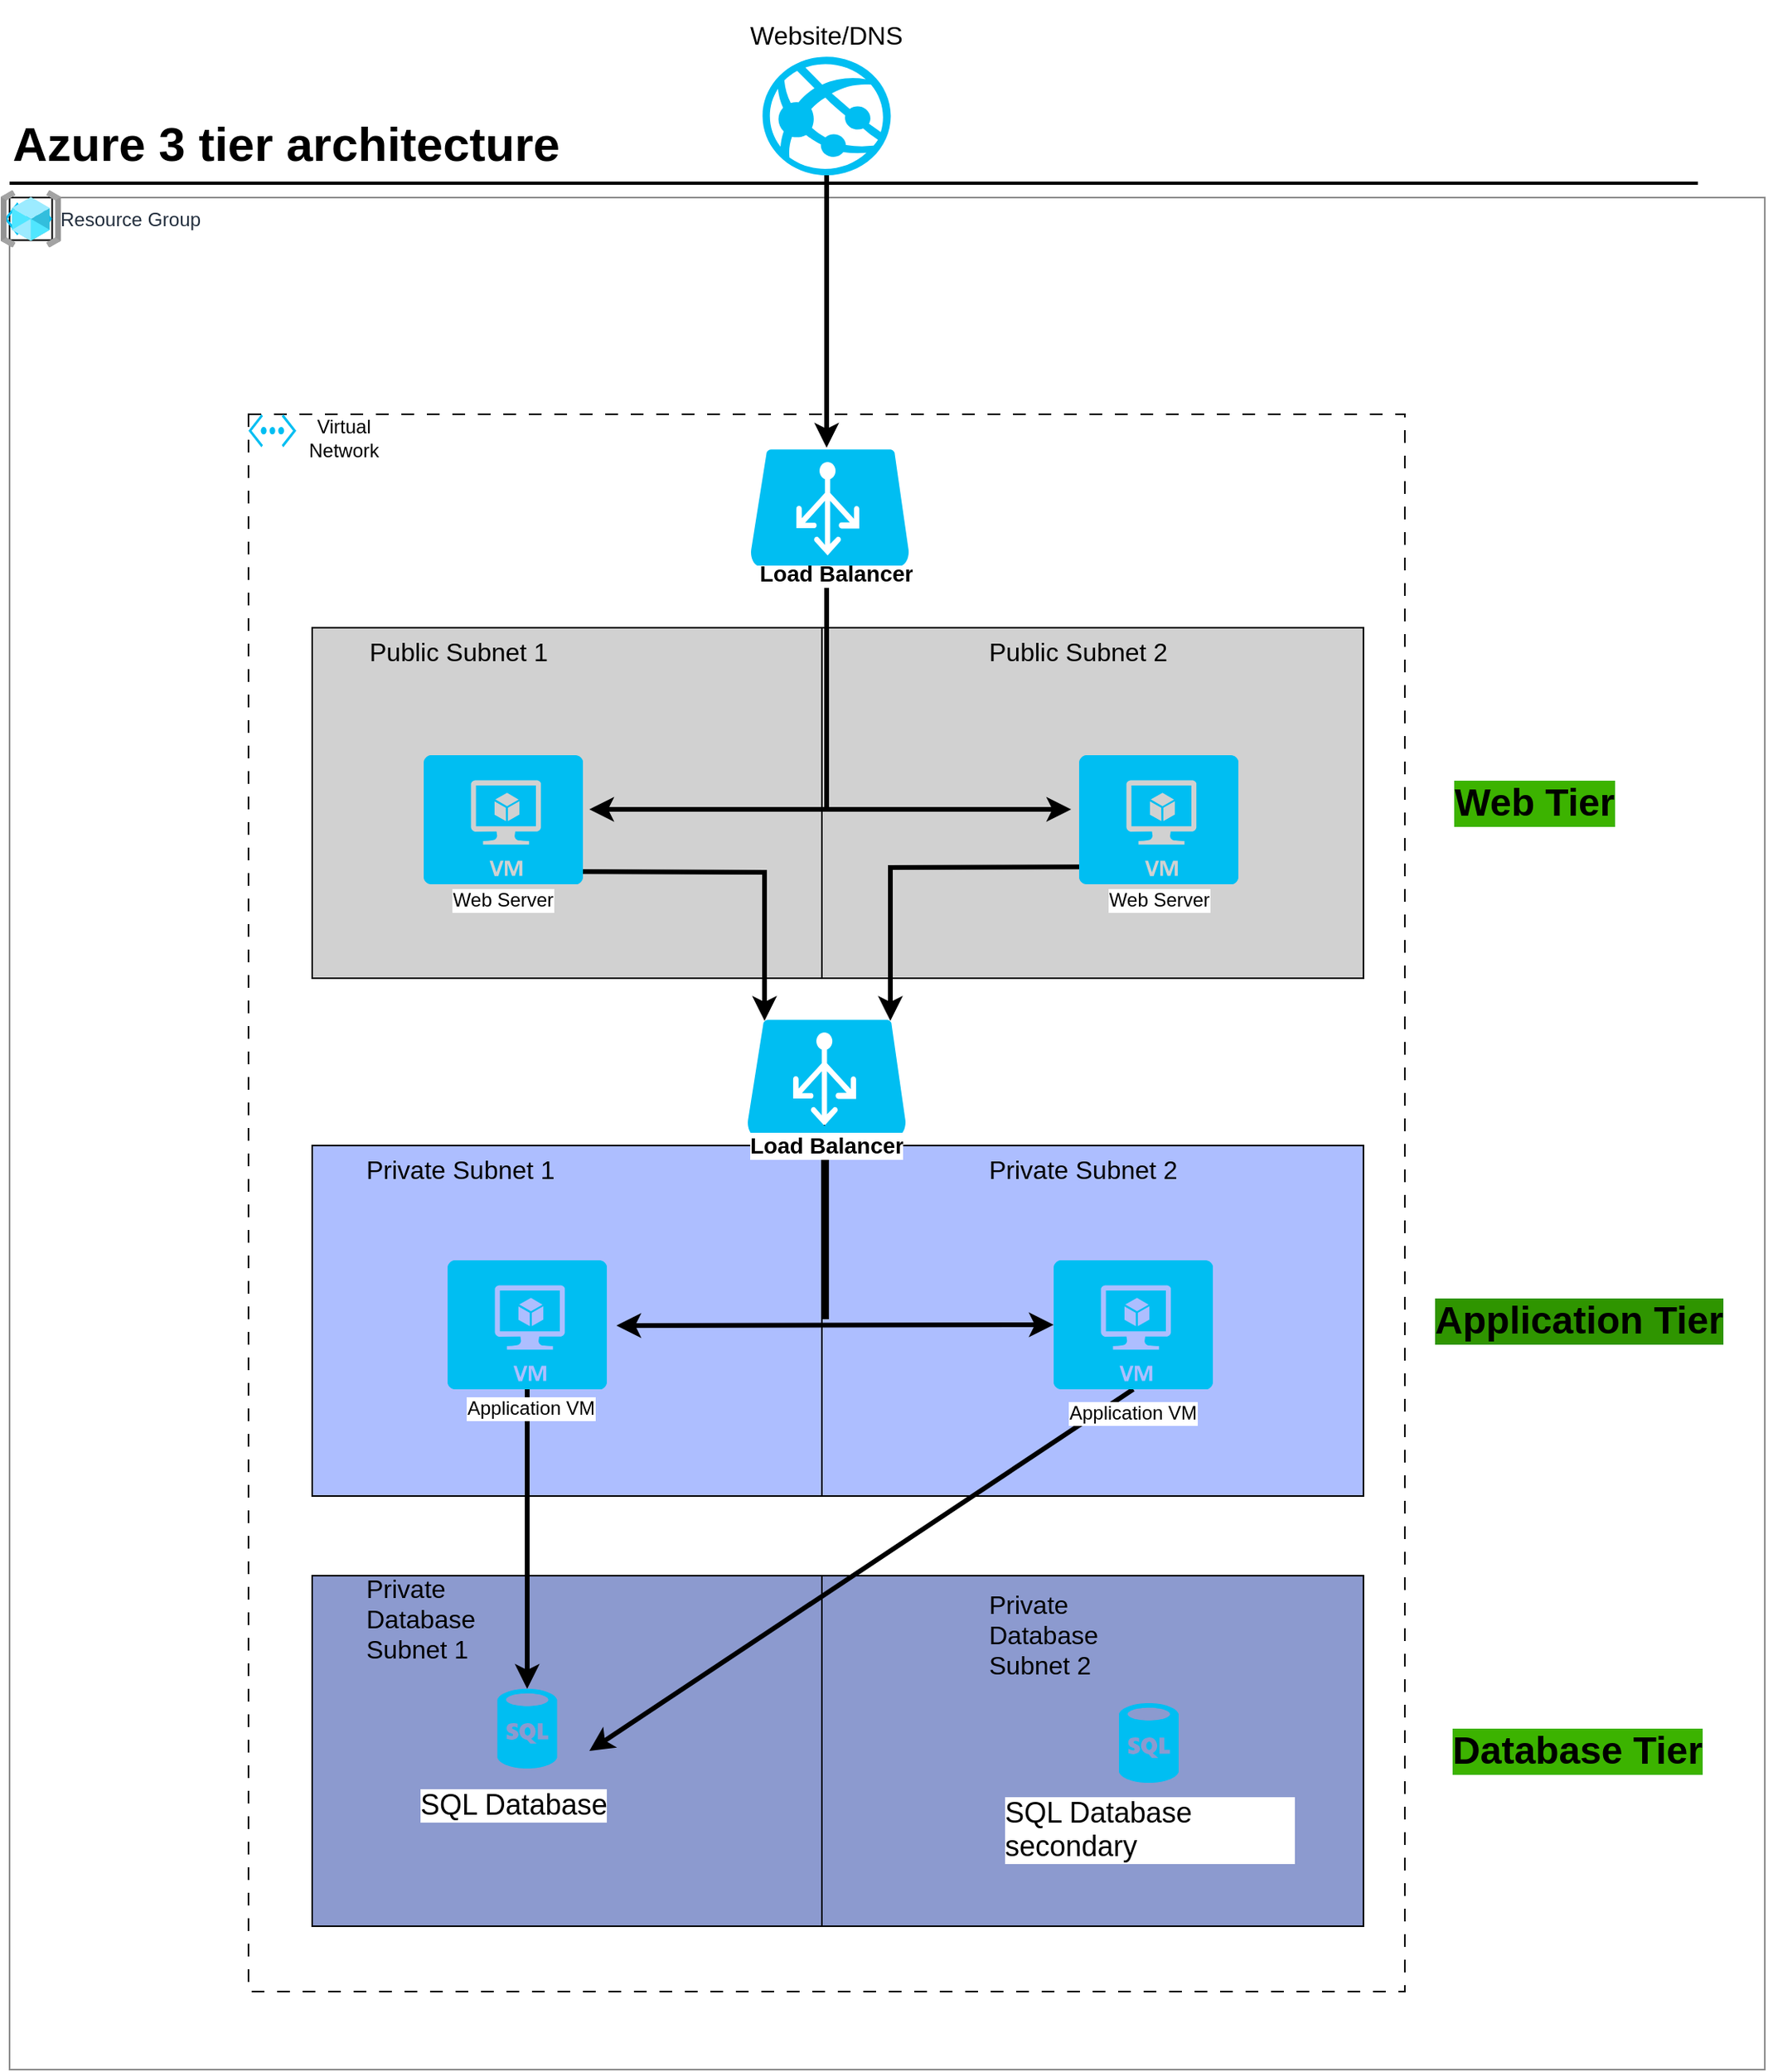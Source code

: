 <mxfile version="22.1.21" type="github">
  <diagram id="7gcUSTIZ7YSJ5vT40chW" name="Page-1">
    <mxGraphModel dx="1500" dy="807" grid="1" gridSize="10" guides="1" tooltips="1" connect="1" arrows="1" fold="1" page="1" pageScale="1" pageWidth="1169" pageHeight="827" math="0" shadow="0">
      <root>
        <mxCell id="0" />
        <mxCell id="1" parent="0" />
        <mxCell id="YcC1qIT02xYOdB0MG6hS-1" value="Resource Group" style="points=[[0,0],[0.25,0],[0.5,0],[0.75,0],[1,0],[1,0.25],[1,0.5],[1,0.75],[1,1],[0.75,1],[0.5,1],[0.25,1],[0,1],[0,0.75],[0,0.5],[0,0.25]];outlineConnect=0;gradientColor=none;html=1;whiteSpace=wrap;fontSize=12;fontStyle=0;shape=mxgraph.aws4.group;grIcon=mxgraph.aws4.group_aws_cloud_alt;strokeColor=#8b8b8b;fillColor=none;verticalAlign=top;align=left;spacingLeft=30;fontColor=#232F3E;dashed=0;container=1;pointerEvents=0;collapsible=0;recursiveResize=0;" parent="1" vertex="1">
          <mxGeometry x="180" y="194" width="1102" height="1175" as="geometry" />
        </mxCell>
        <mxCell id="YcC1qIT02xYOdB0MG6hS-6" value="" style="rounded=0;whiteSpace=wrap;html=1;dashed=1;dashPattern=8 8;fillColor=none;" parent="YcC1qIT02xYOdB0MG6hS-1" vertex="1">
          <mxGeometry x="150" y="136" width="726" height="990" as="geometry" />
        </mxCell>
        <mxCell id="YcC1qIT02xYOdB0MG6hS-10" value="" style="rounded=0;whiteSpace=wrap;html=1;fillColor=#D1D1D1;" parent="YcC1qIT02xYOdB0MG6hS-1" vertex="1">
          <mxGeometry x="190" y="270" width="320" height="220" as="geometry" />
        </mxCell>
        <mxCell id="YcC1qIT02xYOdB0MG6hS-12" value="" style="rounded=0;whiteSpace=wrap;html=1;fillColor=#D1D1D1;" parent="YcC1qIT02xYOdB0MG6hS-1" vertex="1">
          <mxGeometry x="510" y="270" width="340" height="220" as="geometry" />
        </mxCell>
        <mxCell id="YcC1qIT02xYOdB0MG6hS-14" value="" style="endArrow=classic;html=1;rounded=0;strokeWidth=3;exitX=0.5;exitY=1;exitDx=0;exitDy=0;exitPerimeter=0;" parent="YcC1qIT02xYOdB0MG6hS-1" edge="1" source="YcC1qIT02xYOdB0MG6hS-77">
          <mxGeometry width="50" height="50" relative="1" as="geometry">
            <mxPoint x="513" y="107.999" as="sourcePoint" />
            <mxPoint x="513" y="157" as="targetPoint" />
          </mxGeometry>
        </mxCell>
        <mxCell id="YcC1qIT02xYOdB0MG6hS-15" value="" style="endArrow=none;html=1;rounded=0;exitX=1;exitY=0.5;exitDx=0;exitDy=0;exitPerimeter=0;strokeWidth=3;" parent="YcC1qIT02xYOdB0MG6hS-1" edge="1">
          <mxGeometry width="50" height="50" relative="1" as="geometry">
            <mxPoint x="513" y="235" as="sourcePoint" />
            <mxPoint x="513" y="385" as="targetPoint" />
            <Array as="points" />
          </mxGeometry>
        </mxCell>
        <mxCell id="YcC1qIT02xYOdB0MG6hS-16" value="" style="endArrow=classic;startArrow=classic;html=1;rounded=0;exitX=1;exitY=0.5;exitDx=0;exitDy=0;exitPerimeter=0;entryX=0;entryY=0.5;entryDx=0;entryDy=0;entryPerimeter=0;strokeWidth=3;" parent="YcC1qIT02xYOdB0MG6hS-1" edge="1">
          <mxGeometry width="50" height="50" relative="1" as="geometry">
            <mxPoint x="364" y="384" as="sourcePoint" />
            <mxPoint x="666.5" y="384" as="targetPoint" />
          </mxGeometry>
        </mxCell>
        <mxCell id="YcC1qIT02xYOdB0MG6hS-19" value="" style="rounded=0;whiteSpace=wrap;html=1;fillColor=#ADBEFF;" parent="YcC1qIT02xYOdB0MG6hS-1" vertex="1">
          <mxGeometry x="190" y="595" width="320" height="220" as="geometry" />
        </mxCell>
        <mxCell id="YcC1qIT02xYOdB0MG6hS-21" value="" style="rounded=0;whiteSpace=wrap;html=1;fillColor=#ADBEFF;" parent="YcC1qIT02xYOdB0MG6hS-1" vertex="1">
          <mxGeometry x="510" y="595" width="340" height="220" as="geometry" />
        </mxCell>
        <mxCell id="YcC1qIT02xYOdB0MG6hS-24" value="" style="endArrow=classic;startArrow=classic;html=1;rounded=0;exitX=1.06;exitY=0.506;exitDx=0;exitDy=0;exitPerimeter=0;strokeWidth=3;entryX=0;entryY=0.5;entryDx=0;entryDy=0;entryPerimeter=0;" parent="YcC1qIT02xYOdB0MG6hS-1" source="YcC1qIT02xYOdB0MG6hS-71" target="YcC1qIT02xYOdB0MG6hS-72" edge="1">
          <mxGeometry width="50" height="50" relative="1" as="geometry">
            <mxPoint x="364" y="706" as="sourcePoint" />
            <mxPoint x="666.5" y="706" as="targetPoint" />
          </mxGeometry>
        </mxCell>
        <mxCell id="YcC1qIT02xYOdB0MG6hS-25" style="edgeStyle=orthogonalEdgeStyle;rounded=0;orthogonalLoop=1;jettySize=auto;html=1;exitX=0.5;exitY=1;exitDx=0;exitDy=0;exitPerimeter=0;entryX=0.9;entryY=0.01;entryDx=0;entryDy=0;entryPerimeter=0;strokeWidth=3;" parent="YcC1qIT02xYOdB0MG6hS-1" target="YcC1qIT02xYOdB0MG6hS-70" edge="1">
          <mxGeometry relative="1" as="geometry">
            <mxPoint x="705.5" y="420" as="sourcePoint" />
            <mxPoint x="552" y="540" as="targetPoint" />
          </mxGeometry>
        </mxCell>
        <mxCell id="YcC1qIT02xYOdB0MG6hS-26" style="edgeStyle=orthogonalEdgeStyle;rounded=0;orthogonalLoop=1;jettySize=auto;html=1;exitX=0.5;exitY=1;exitDx=0;exitDy=0;exitPerimeter=0;entryX=0.11;entryY=0.01;entryDx=0;entryDy=0;entryPerimeter=0;strokeWidth=3;" parent="YcC1qIT02xYOdB0MG6hS-1" target="YcC1qIT02xYOdB0MG6hS-70" edge="1">
          <mxGeometry relative="1" as="geometry">
            <mxPoint x="325" y="423" as="sourcePoint" />
            <mxPoint x="474" y="543" as="targetPoint" />
          </mxGeometry>
        </mxCell>
        <mxCell id="YcC1qIT02xYOdB0MG6hS-28" value="" style="rounded=0;whiteSpace=wrap;html=1;fillColor=#8C9ACF;" parent="YcC1qIT02xYOdB0MG6hS-1" vertex="1">
          <mxGeometry x="190" y="865" width="320" height="220" as="geometry" />
        </mxCell>
        <mxCell id="YcC1qIT02xYOdB0MG6hS-29" value="" style="rounded=0;whiteSpace=wrap;html=1;fillColor=#8C9ACF;fontStyle=1" parent="YcC1qIT02xYOdB0MG6hS-1" vertex="1">
          <mxGeometry x="510" y="865" width="340" height="220" as="geometry" />
        </mxCell>
        <mxCell id="YcC1qIT02xYOdB0MG6hS-32" value="" style="endArrow=classic;html=1;rounded=0;exitX=0.5;exitY=1;exitDx=0;exitDy=0;exitPerimeter=0;entryX=1;entryY=0.5;entryDx=0;entryDy=0;entryPerimeter=0;strokeWidth=3;" parent="YcC1qIT02xYOdB0MG6hS-1" edge="1">
          <mxGeometry width="50" height="50" relative="1" as="geometry">
            <mxPoint x="705.5" y="748" as="sourcePoint" />
            <mxPoint x="364" y="975" as="targetPoint" />
          </mxGeometry>
        </mxCell>
        <mxCell id="YcC1qIT02xYOdB0MG6hS-33" value="" style="endArrow=classic;html=1;rounded=0;exitX=0.5;exitY=1;exitDx=0;exitDy=0;exitPerimeter=0;strokeWidth=3;" parent="YcC1qIT02xYOdB0MG6hS-1" edge="1">
          <mxGeometry width="50" height="50" relative="1" as="geometry">
            <mxPoint x="325" y="748" as="sourcePoint" />
            <mxPoint x="325" y="936" as="targetPoint" />
          </mxGeometry>
        </mxCell>
        <mxCell id="YcC1qIT02xYOdB0MG6hS-35" value="Load Balancer" style="text;strokeColor=none;fillColor=none;align=left;verticalAlign=middle;spacingLeft=4;spacingRight=4;overflow=hidden;points=[[0,0.5],[1,0.5]];portConstraint=eastwest;rotatable=0;whiteSpace=wrap;html=1;strokeWidth=0;fontSize=14;fontStyle=1;labelBackgroundColor=default;" parent="YcC1qIT02xYOdB0MG6hS-1" vertex="1">
          <mxGeometry x="465" y="214" width="160" height="43.5" as="geometry" />
        </mxCell>
        <mxCell id="YcC1qIT02xYOdB0MG6hS-41" value="&lt;span style=&quot;font-size: 16px;&quot;&gt;Public Subnet 1&lt;/span&gt;" style="text;strokeColor=none;fillColor=none;align=left;verticalAlign=middle;spacingLeft=4;spacingRight=4;overflow=hidden;points=[[0,0.5],[1,0.5]];portConstraint=eastwest;rotatable=0;whiteSpace=wrap;html=1;" parent="YcC1qIT02xYOdB0MG6hS-1" vertex="1">
          <mxGeometry x="220" y="263.25" width="140" height="43.5" as="geometry" />
        </mxCell>
        <mxCell id="YcC1qIT02xYOdB0MG6hS-43" value="&lt;span style=&quot;font-size: 16px;&quot;&gt;Public Subnet 2&lt;/span&gt;" style="text;strokeColor=none;fillColor=none;align=left;verticalAlign=middle;spacingLeft=4;spacingRight=4;overflow=hidden;points=[[0,0.5],[1,0.5]];portConstraint=eastwest;rotatable=0;whiteSpace=wrap;html=1;" parent="YcC1qIT02xYOdB0MG6hS-1" vertex="1">
          <mxGeometry x="608.5" y="263.25" width="140" height="43.5" as="geometry" />
        </mxCell>
        <mxCell id="YcC1qIT02xYOdB0MG6hS-45" value="&lt;span style=&quot;font-size: 16px;&quot;&gt;Private Subnet 1&lt;/span&gt;" style="text;strokeColor=none;fillColor=none;align=left;verticalAlign=middle;spacingLeft=4;spacingRight=4;overflow=hidden;points=[[0,0.5],[1,0.5]];portConstraint=eastwest;rotatable=0;whiteSpace=wrap;html=1;" parent="YcC1qIT02xYOdB0MG6hS-1" vertex="1">
          <mxGeometry x="218" y="588.25" width="140" height="43.5" as="geometry" />
        </mxCell>
        <mxCell id="YcC1qIT02xYOdB0MG6hS-47" value="&lt;span style=&quot;font-size: 16px;&quot;&gt;Private Subnet 2&lt;/span&gt;" style="text;strokeColor=none;fillColor=none;align=left;verticalAlign=middle;spacingLeft=4;spacingRight=4;overflow=hidden;points=[[0,0.5],[1,0.5]];portConstraint=eastwest;rotatable=0;whiteSpace=wrap;html=1;" parent="YcC1qIT02xYOdB0MG6hS-1" vertex="1">
          <mxGeometry x="608.5" y="588.25" width="140" height="43.5" as="geometry" />
        </mxCell>
        <mxCell id="YcC1qIT02xYOdB0MG6hS-49" value="&lt;span style=&quot;font-size: 16px;&quot;&gt;Private Database Subnet 1&lt;/span&gt;" style="text;strokeColor=none;fillColor=none;align=left;verticalAlign=middle;spacingLeft=4;spacingRight=4;overflow=hidden;points=[[0,0.5],[1,0.5]];portConstraint=eastwest;rotatable=0;whiteSpace=wrap;html=1;" parent="YcC1qIT02xYOdB0MG6hS-1" vertex="1">
          <mxGeometry x="218" y="861" width="82" height="59" as="geometry" />
        </mxCell>
        <mxCell id="YcC1qIT02xYOdB0MG6hS-51" value="&lt;span style=&quot;font-size: 16px;&quot;&gt;Private Database Subnet 2&lt;br&gt;&lt;/span&gt;" style="text;strokeColor=none;fillColor=none;align=left;verticalAlign=middle;spacingLeft=4;spacingRight=4;overflow=hidden;points=[[0,0.5],[1,0.5]];portConstraint=eastwest;rotatable=0;whiteSpace=wrap;html=1;" parent="YcC1qIT02xYOdB0MG6hS-1" vertex="1">
          <mxGeometry x="608.5" y="871.75" width="82" height="59" as="geometry" />
        </mxCell>
        <mxCell id="YcC1qIT02xYOdB0MG6hS-52" value="&lt;span style=&quot;font-size: 18px;&quot;&gt;SQL Database&lt;/span&gt;" style="text;strokeColor=none;fillColor=none;align=left;verticalAlign=middle;spacingLeft=4;spacingRight=4;overflow=hidden;points=[[0,0.5],[1,0.5]];portConstraint=eastwest;rotatable=0;whiteSpace=wrap;html=1;labelBackgroundColor=default;fontSize=18;" parent="YcC1qIT02xYOdB0MG6hS-1" vertex="1">
          <mxGeometry x="252" y="986" width="222" height="46" as="geometry" />
        </mxCell>
        <mxCell id="YcC1qIT02xYOdB0MG6hS-54" value="Web Tier" style="text;strokeColor=none;fillColor=none;html=1;fontSize=24;fontStyle=1;verticalAlign=middle;align=center;labelBackgroundColor=#3CB300;" parent="YcC1qIT02xYOdB0MG6hS-1" vertex="1">
          <mxGeometry x="907" y="360" width="100" height="40" as="geometry" />
        </mxCell>
        <mxCell id="YcC1qIT02xYOdB0MG6hS-55" value="Application Tier" style="text;strokeColor=none;fillColor=none;html=1;fontSize=24;fontStyle=1;verticalAlign=middle;align=center;labelBackgroundColor=#2f9500;" parent="YcC1qIT02xYOdB0MG6hS-1" vertex="1">
          <mxGeometry x="910" y="685" width="150" height="40" as="geometry" />
        </mxCell>
        <mxCell id="YcC1qIT02xYOdB0MG6hS-56" value="Database Tier" style="text;strokeColor=none;fillColor=none;html=1;fontSize=24;fontStyle=1;verticalAlign=middle;align=center;labelBackgroundColor=#3CB300;" parent="YcC1qIT02xYOdB0MG6hS-1" vertex="1">
          <mxGeometry x="907" y="955" width="153" height="40" as="geometry" />
        </mxCell>
        <mxCell id="YcC1qIT02xYOdB0MG6hS-57" value="" style="endArrow=none;html=1;rounded=0;exitX=1;exitY=0.5;exitDx=0;exitDy=0;exitPerimeter=0;strokeWidth=4;" parent="YcC1qIT02xYOdB0MG6hS-1" edge="1">
          <mxGeometry width="50" height="50" relative="1" as="geometry">
            <mxPoint x="512.41" y="582" as="sourcePoint" />
            <mxPoint x="512.41" y="704" as="targetPoint" />
          </mxGeometry>
        </mxCell>
        <mxCell id="YcC1qIT02xYOdB0MG6hS-60" value="" style="verticalLabelPosition=bottom;html=1;verticalAlign=top;align=center;strokeColor=none;fillColor=#00BEF2;shape=mxgraph.azure.sql_database;" parent="YcC1qIT02xYOdB0MG6hS-1" vertex="1">
          <mxGeometry x="306.25" y="936" width="37.5" height="50" as="geometry" />
        </mxCell>
        <mxCell id="YcC1qIT02xYOdB0MG6hS-61" value="" style="verticalLabelPosition=bottom;html=1;verticalAlign=top;align=center;strokeColor=none;fillColor=#00BEF2;shape=mxgraph.azure.sql_database;" parent="YcC1qIT02xYOdB0MG6hS-1" vertex="1">
          <mxGeometry x="696.5" y="945" width="37.5" height="50" as="geometry" />
        </mxCell>
        <mxCell id="YcC1qIT02xYOdB0MG6hS-62" value="&lt;span style=&quot;font-size: 18px;&quot;&gt;SQL Database secondary&lt;/span&gt;" style="text;strokeColor=none;fillColor=none;align=left;verticalAlign=middle;spacingLeft=4;spacingRight=4;overflow=hidden;points=[[0,0.5],[1,0.5]];portConstraint=eastwest;rotatable=0;whiteSpace=wrap;html=1;labelBackgroundColor=default;fontSize=18;fontStyle=0" parent="YcC1qIT02xYOdB0MG6hS-1" vertex="1">
          <mxGeometry x="619.25" y="1001" width="192" height="46" as="geometry" />
        </mxCell>
        <mxCell id="YcC1qIT02xYOdB0MG6hS-63" value="" style="verticalLabelPosition=bottom;html=1;verticalAlign=top;align=center;strokeColor=none;fillColor=#00BEF2;shape=mxgraph.azure.virtual_machine;" parent="YcC1qIT02xYOdB0MG6hS-1" vertex="1">
          <mxGeometry x="260" y="350" width="100" height="81" as="geometry" />
        </mxCell>
        <mxCell id="YcC1qIT02xYOdB0MG6hS-65" value="" style="verticalLabelPosition=bottom;html=1;verticalAlign=top;align=center;strokeColor=none;fillColor=#00BEF2;shape=mxgraph.azure.virtual_machine;" parent="YcC1qIT02xYOdB0MG6hS-1" vertex="1">
          <mxGeometry x="671.5" y="350" width="100" height="81" as="geometry" />
        </mxCell>
        <mxCell id="YcC1qIT02xYOdB0MG6hS-66" value="" style="verticalLabelPosition=bottom;html=1;verticalAlign=top;align=center;strokeColor=none;fillColor=#00BEF2;shape=mxgraph.azure.azure_load_balancer;" parent="YcC1qIT02xYOdB0MG6hS-1" vertex="1">
          <mxGeometry x="465" y="158" width="100" height="73" as="geometry" />
        </mxCell>
        <mxCell id="YcC1qIT02xYOdB0MG6hS-70" value="" style="verticalLabelPosition=bottom;html=1;verticalAlign=top;align=center;strokeColor=none;fillColor=#00BEF2;shape=mxgraph.azure.azure_load_balancer;" parent="YcC1qIT02xYOdB0MG6hS-1" vertex="1">
          <mxGeometry x="463" y="516" width="100" height="73" as="geometry" />
        </mxCell>
        <mxCell id="YcC1qIT02xYOdB0MG6hS-69" value="Load Balancer" style="text;strokeColor=none;fillColor=none;align=left;verticalAlign=middle;spacingLeft=4;spacingRight=4;overflow=hidden;points=[[0,0.5],[1,0.5]];portConstraint=eastwest;rotatable=0;whiteSpace=wrap;html=1;strokeWidth=0;fontSize=14;fontStyle=1;labelBackgroundColor=default;" parent="YcC1qIT02xYOdB0MG6hS-1" vertex="1">
          <mxGeometry x="458.5" y="574" width="160" height="41.5" as="geometry" />
        </mxCell>
        <mxCell id="YcC1qIT02xYOdB0MG6hS-71" value="" style="verticalLabelPosition=bottom;html=1;verticalAlign=top;align=center;strokeColor=none;fillColor=#00BEF2;shape=mxgraph.azure.virtual_machine;" parent="YcC1qIT02xYOdB0MG6hS-1" vertex="1">
          <mxGeometry x="275" y="667" width="100" height="81" as="geometry" />
        </mxCell>
        <mxCell id="YcC1qIT02xYOdB0MG6hS-72" value="" style="verticalLabelPosition=bottom;html=1;verticalAlign=top;align=center;strokeColor=none;fillColor=#00BEF2;shape=mxgraph.azure.virtual_machine;" parent="YcC1qIT02xYOdB0MG6hS-1" vertex="1">
          <mxGeometry x="655.5" y="667" width="100" height="81" as="geometry" />
        </mxCell>
        <mxCell id="YcC1qIT02xYOdB0MG6hS-75" value="" style="whiteSpace=wrap;html=1;aspect=fixed;" parent="YcC1qIT02xYOdB0MG6hS-1" vertex="1">
          <mxGeometry width="26.75" height="26.75" as="geometry" />
        </mxCell>
        <mxCell id="YcC1qIT02xYOdB0MG6hS-73" value="" style="verticalLabelPosition=bottom;html=1;verticalAlign=top;align=center;strokeColor=none;fillColor=#00BEF2;shape=mxgraph.azure.virtual_network;pointerEvents=1;" parent="YcC1qIT02xYOdB0MG6hS-1" vertex="1">
          <mxGeometry x="-3.25" y="3" width="30" height="20.75" as="geometry" />
        </mxCell>
        <mxCell id="YcC1qIT02xYOdB0MG6hS-78" value="Web Server" style="text;html=1;strokeColor=none;fillColor=none;align=center;verticalAlign=middle;whiteSpace=wrap;rounded=0;labelBackgroundColor=default;" parent="YcC1qIT02xYOdB0MG6hS-1" vertex="1">
          <mxGeometry x="270" y="426" width="80" height="30" as="geometry" />
        </mxCell>
        <mxCell id="YcC1qIT02xYOdB0MG6hS-79" value="Web Server" style="text;html=1;strokeColor=none;fillColor=none;align=center;verticalAlign=middle;whiteSpace=wrap;rounded=0;labelBackgroundColor=default;" parent="YcC1qIT02xYOdB0MG6hS-1" vertex="1">
          <mxGeometry x="681.5" y="426" width="80" height="30" as="geometry" />
        </mxCell>
        <mxCell id="YcC1qIT02xYOdB0MG6hS-80" value="Application VM" style="text;html=1;strokeColor=none;fillColor=none;align=center;verticalAlign=middle;whiteSpace=wrap;rounded=0;labelBackgroundColor=default;" parent="YcC1qIT02xYOdB0MG6hS-1" vertex="1">
          <mxGeometry x="658.25" y="748" width="94.5" height="30" as="geometry" />
        </mxCell>
        <mxCell id="YcC1qIT02xYOdB0MG6hS-81" value="Application VM" style="text;html=1;strokeColor=none;fillColor=none;align=center;verticalAlign=middle;whiteSpace=wrap;rounded=0;labelBackgroundColor=default;" parent="YcC1qIT02xYOdB0MG6hS-1" vertex="1">
          <mxGeometry x="280" y="745" width="94.5" height="30" as="geometry" />
        </mxCell>
        <mxCell id="oizaAuOFS4javVG2IOYc-1" value="" style="verticalLabelPosition=bottom;html=1;verticalAlign=top;align=center;strokeColor=none;fillColor=#00BEF2;shape=mxgraph.azure.virtual_network;pointerEvents=1;" vertex="1" parent="YcC1qIT02xYOdB0MG6hS-1">
          <mxGeometry x="150" y="136" width="30" height="20.75" as="geometry" />
        </mxCell>
        <mxCell id="oizaAuOFS4javVG2IOYc-2" value="Virtual Network" style="text;html=1;strokeColor=none;fillColor=none;align=center;verticalAlign=middle;whiteSpace=wrap;rounded=0;" vertex="1" parent="YcC1qIT02xYOdB0MG6hS-1">
          <mxGeometry x="170" y="131.38" width="80" height="38.62" as="geometry" />
        </mxCell>
        <mxCell id="oizaAuOFS4javVG2IOYc-3" value="" style="image;aspect=fixed;html=1;points=[];align=center;fontSize=12;image=img/lib/azure2/general/Resource_Groups.svg;" vertex="1" parent="YcC1qIT02xYOdB0MG6hS-1">
          <mxGeometry x="-5.62" y="-4.51" width="38" height="35.76" as="geometry" />
        </mxCell>
        <mxCell id="YcC1qIT02xYOdB0MG6hS-58" value="Azure 3 tier architecture" style="text;html=1;resizable=0;points=[];autosize=1;align=left;verticalAlign=top;spacingTop=-4;fontSize=30;fontStyle=1" parent="1" vertex="1">
          <mxGeometry x="180" y="140" width="370" height="40" as="geometry" />
        </mxCell>
        <mxCell id="YcC1qIT02xYOdB0MG6hS-59" value="" style="line;strokeWidth=2;html=1;fontSize=14;" parent="1" vertex="1">
          <mxGeometry x="180" y="180" width="1060" height="10" as="geometry" />
        </mxCell>
        <mxCell id="YcC1qIT02xYOdB0MG6hS-77" value="" style="verticalLabelPosition=bottom;html=1;verticalAlign=top;align=center;strokeColor=none;fillColor=#00BEF2;shape=mxgraph.azure.azure_website;pointerEvents=1;" parent="1" vertex="1">
          <mxGeometry x="652.75" y="105.63" width="80.5" height="74.37" as="geometry" />
        </mxCell>
        <mxCell id="YcC1qIT02xYOdB0MG6hS-2" value="&lt;font style=&quot;font-size: 16px;&quot;&gt;Website/DNS&lt;/font&gt;" style="text;strokeColor=none;fillColor=none;align=left;verticalAlign=middle;spacingLeft=4;spacingRight=4;overflow=hidden;points=[[0,0.5],[1,0.5]];portConstraint=eastwest;rotatable=0;whiteSpace=wrap;html=1;" parent="1" vertex="1">
          <mxGeometry x="638.5" y="70" width="140" height="43.5" as="geometry" />
        </mxCell>
      </root>
    </mxGraphModel>
  </diagram>
</mxfile>
